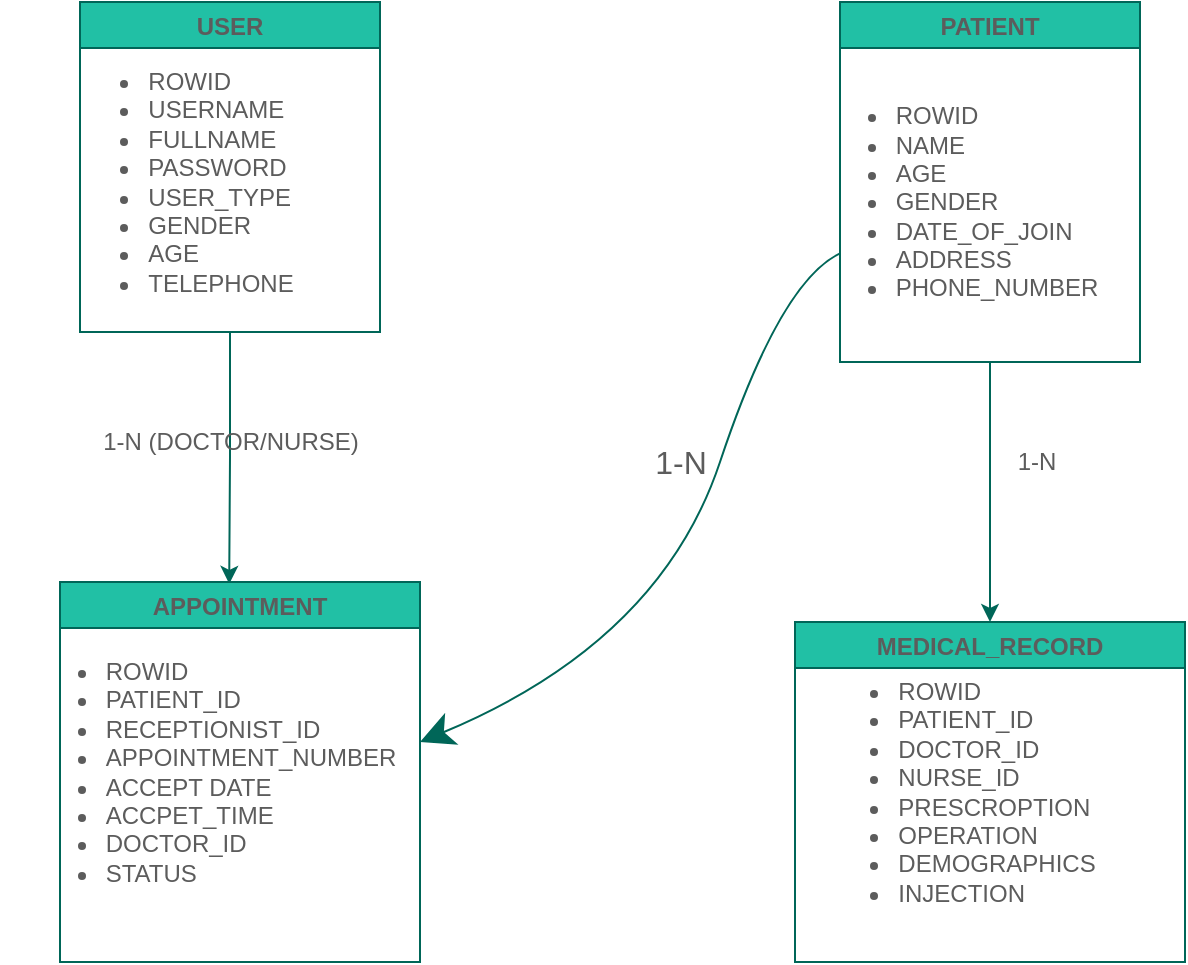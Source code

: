 <mxfile version="20.2.3"><diagram id="62KllZo2YgeW0W4TZFnc" name="Page-1"><mxGraphModel dx="969" dy="506" grid="1" gridSize="10" guides="1" tooltips="1" connect="1" arrows="1" fold="1" page="1" pageScale="1" pageWidth="850" pageHeight="1100" math="0" shadow="0"><root><mxCell id="0"/><mxCell id="1" parent="0"/><mxCell id="1DjFz71QsXVyIZ0Mrn37-19" style="edgeStyle=orthogonalEdgeStyle;rounded=0;orthogonalLoop=1;jettySize=auto;html=1;entryX=0.47;entryY=0.005;entryDx=0;entryDy=0;entryPerimeter=0;strokeColor=#006658;fontColor=#5C5C5C;" edge="1" parent="1" source="1DjFz71QsXVyIZ0Mrn37-2" target="1DjFz71QsXVyIZ0Mrn37-5"><mxGeometry relative="1" as="geometry"/></mxCell><mxCell id="1DjFz71QsXVyIZ0Mrn37-2" value="USER" style="swimlane;fillColor=#21C0A5;strokeColor=#006658;fontColor=#5C5C5C;rounded=0;" vertex="1" parent="1"><mxGeometry x="70" y="80" width="150" height="165" as="geometry"><mxRectangle x="70" y="80" width="70" height="30" as="alternateBounds"/></mxGeometry></mxCell><mxCell id="1DjFz71QsXVyIZ0Mrn37-7" value="&lt;div style=&quot;text-align: left;&quot;&gt;&lt;ul&gt;&lt;li&gt;&lt;span style=&quot;background-color: initial;&quot;&gt;ROWID&lt;/span&gt;&lt;/li&gt;&lt;li&gt;&lt;span style=&quot;background-color: initial;&quot;&gt;USERNAME&lt;/span&gt;&lt;/li&gt;&lt;li&gt;&lt;span style=&quot;background-color: initial;&quot;&gt;FULLNAME&lt;/span&gt;&lt;/li&gt;&lt;li&gt;&lt;span style=&quot;background-color: initial;&quot;&gt;PASSWORD&lt;/span&gt;&lt;/li&gt;&lt;li&gt;USER_TYPE&lt;/li&gt;&lt;li&gt;&lt;span style=&quot;background-color: initial;&quot;&gt;GENDER&lt;/span&gt;&lt;br&gt;&lt;/li&gt;&lt;li&gt;&lt;span style=&quot;background-color: initial;&quot;&gt;AGE&lt;/span&gt;&lt;/li&gt;&lt;li&gt;TELEPHONE&lt;/li&gt;&lt;/ul&gt;&lt;/div&gt;" style="text;html=1;align=center;verticalAlign=middle;resizable=0;points=[];autosize=1;strokeColor=none;fillColor=none;fontColor=#5C5C5C;rounded=0;" vertex="1" parent="1DjFz71QsXVyIZ0Mrn37-2"><mxGeometry x="-20" y="15" width="140" height="150" as="geometry"/></mxCell><mxCell id="1DjFz71QsXVyIZ0Mrn37-21" style="edgeStyle=orthogonalEdgeStyle;rounded=0;orthogonalLoop=1;jettySize=auto;html=1;strokeColor=#006658;fontColor=#5C5C5C;" edge="1" parent="1" source="1DjFz71QsXVyIZ0Mrn37-3" target="1DjFz71QsXVyIZ0Mrn37-4"><mxGeometry relative="1" as="geometry"/></mxCell><mxCell id="1DjFz71QsXVyIZ0Mrn37-3" value="PATIENT" style="swimlane;fillColor=#21C0A5;strokeColor=#006658;fontColor=#5C5C5C;rounded=0;" vertex="1" parent="1"><mxGeometry x="450" y="80" width="150" height="180" as="geometry"/></mxCell><mxCell id="1DjFz71QsXVyIZ0Mrn37-4" value="MEDICAL_RECORD" style="swimlane;startSize=23;fillColor=#21C0A5;strokeColor=#006658;fontColor=#5C5C5C;rounded=0;" vertex="1" parent="1"><mxGeometry x="427.5" y="390" width="195" height="170" as="geometry"/></mxCell><mxCell id="1DjFz71QsXVyIZ0Mrn37-12" value="&lt;div style=&quot;text-align: left;&quot;&gt;&lt;ul&gt;&lt;li&gt;&lt;span style=&quot;background-color: initial;&quot;&gt;ROWID&lt;/span&gt;&lt;/li&gt;&lt;li&gt;PATIENT_ID&lt;/li&gt;&lt;li&gt;DOCTOR_ID&lt;/li&gt;&lt;li&gt;NURSE_ID&lt;/li&gt;&lt;li&gt;PRESCROPTION&lt;/li&gt;&lt;li&gt;OPERATION&lt;/li&gt;&lt;li&gt;DEMOGRAPHICS&lt;/li&gt;&lt;li&gt;INJECTION&lt;/li&gt;&lt;/ul&gt;&lt;/div&gt;" style="text;html=1;align=center;verticalAlign=middle;resizable=0;points=[];autosize=1;strokeColor=none;fillColor=none;fontColor=#5C5C5C;rounded=0;" vertex="1" parent="1DjFz71QsXVyIZ0Mrn37-4"><mxGeometry y="10" width="160" height="150" as="geometry"/></mxCell><mxCell id="1DjFz71QsXVyIZ0Mrn37-5" value="APPOINTMENT" style="swimlane;startSize=23;fillColor=#21C0A5;strokeColor=#006658;fontColor=#5C5C5C;rounded=0;" vertex="1" parent="1"><mxGeometry x="60" y="370" width="180" height="190" as="geometry"/></mxCell><mxCell id="1DjFz71QsXVyIZ0Mrn37-11" value="&lt;div style=&quot;text-align: left;&quot;&gt;&lt;ul&gt;&lt;li&gt;&lt;span style=&quot;background-color: initial;&quot;&gt;ROWID&lt;/span&gt;&lt;/li&gt;&lt;li&gt;PATIENT_ID&lt;/li&gt;&lt;li&gt;RECEPTIONIST_ID&lt;/li&gt;&lt;li&gt;APPOINTMENT_NUMBER&lt;/li&gt;&lt;li&gt;ACCEPT DATE&lt;/li&gt;&lt;li&gt;ACCPET_TIME&lt;/li&gt;&lt;li&gt;DOCTOR_ID&lt;/li&gt;&lt;li&gt;STATUS&lt;/li&gt;&lt;/ul&gt;&lt;/div&gt;" style="text;html=1;align=center;verticalAlign=middle;resizable=0;points=[];autosize=1;strokeColor=none;fillColor=none;fontColor=#5C5C5C;rounded=0;" vertex="1" parent="1DjFz71QsXVyIZ0Mrn37-5"><mxGeometry x="-30" y="20" width="210" height="150" as="geometry"/></mxCell><mxCell id="1DjFz71QsXVyIZ0Mrn37-20" value="1-N (DOCTOR/NURSE)" style="text;html=1;align=center;verticalAlign=middle;resizable=0;points=[];autosize=1;strokeColor=none;fillColor=none;fontColor=#5C5C5C;rounded=0;" vertex="1" parent="1"><mxGeometry x="70" y="285" width="150" height="30" as="geometry"/></mxCell><mxCell id="1DjFz71QsXVyIZ0Mrn37-22" value="1-N" style="text;html=1;align=center;verticalAlign=middle;resizable=0;points=[];autosize=1;strokeColor=none;fillColor=none;fontColor=#5C5C5C;rounded=0;" vertex="1" parent="1"><mxGeometry x="527.5" y="295" width="40" height="30" as="geometry"/></mxCell><mxCell id="1DjFz71QsXVyIZ0Mrn37-24" value="" style="curved=1;endArrow=classic;html=1;fontSize=12;startSize=14;endSize=14;strokeColor=#006658;fontColor=#5C5C5C;" edge="1" parent="1" source="1DjFz71QsXVyIZ0Mrn37-3"><mxGeometry width="50" height="50" relative="1" as="geometry"><mxPoint x="470" y="360" as="sourcePoint"/><mxPoint x="240" y="450" as="targetPoint"/><Array as="points"><mxPoint x="420" y="220"/><mxPoint x="360" y="400"/></Array></mxGeometry></mxCell><mxCell id="1DjFz71QsXVyIZ0Mrn37-25" value="1-N" style="text;html=1;align=center;verticalAlign=middle;resizable=0;points=[];autosize=1;strokeColor=none;fillColor=none;fontSize=16;fontColor=#5C5C5C;" vertex="1" parent="1"><mxGeometry x="345" y="295" width="50" height="30" as="geometry"/></mxCell><mxCell id="1DjFz71QsXVyIZ0Mrn37-10" value="&lt;div style=&quot;text-align: left;&quot;&gt;&lt;ul&gt;&lt;li&gt;ROWID&lt;/li&gt;&lt;li&gt;NAME&lt;/li&gt;&lt;li&gt;AGE&lt;/li&gt;&lt;li&gt;GENDER&lt;/li&gt;&lt;li&gt;DATE_OF_JOIN&lt;/li&gt;&lt;li&gt;ADDRESS&lt;/li&gt;&lt;li&gt;PHONE_NUMBER&lt;/li&gt;&lt;/ul&gt;&lt;/div&gt;" style="text;html=1;align=center;verticalAlign=middle;resizable=0;points=[];autosize=1;strokeColor=none;fillColor=none;fontColor=#5C5C5C;rounded=0;" vertex="1" parent="1"><mxGeometry x="427.5" y="110" width="160" height="140" as="geometry"/></mxCell></root></mxGraphModel></diagram></mxfile>